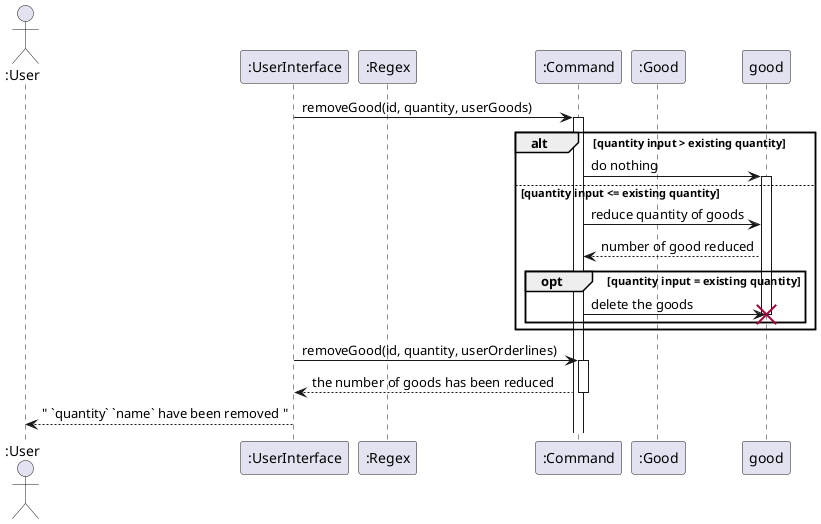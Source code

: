 @startuml
'https://plantuml.com/sequence-diagram

Actor ":User" as user
participant ":UserInterface" as ui
participant ":Regex" as regex
participant ":Command" as command

participant ":Good" as orderline

ui -> command ++ : removeGood(id, quantity, userGoods)
alt quantity input > existing quantity
    command -> good ++: do nothing
else quantity input <= existing quantity
    command -> good : reduce quantity of goods
    good --> command: number of good reduced
        opt quantity input = existing quantity
            command -> good : delete the goods
            destroy good
        end
end
ui -> command ++ : removeGood(id, quantity, userOrderlines)

command --> ui -- : the number of goods has been reduced
ui --> user --: " `quantity` `name` have been removed "
@enduml